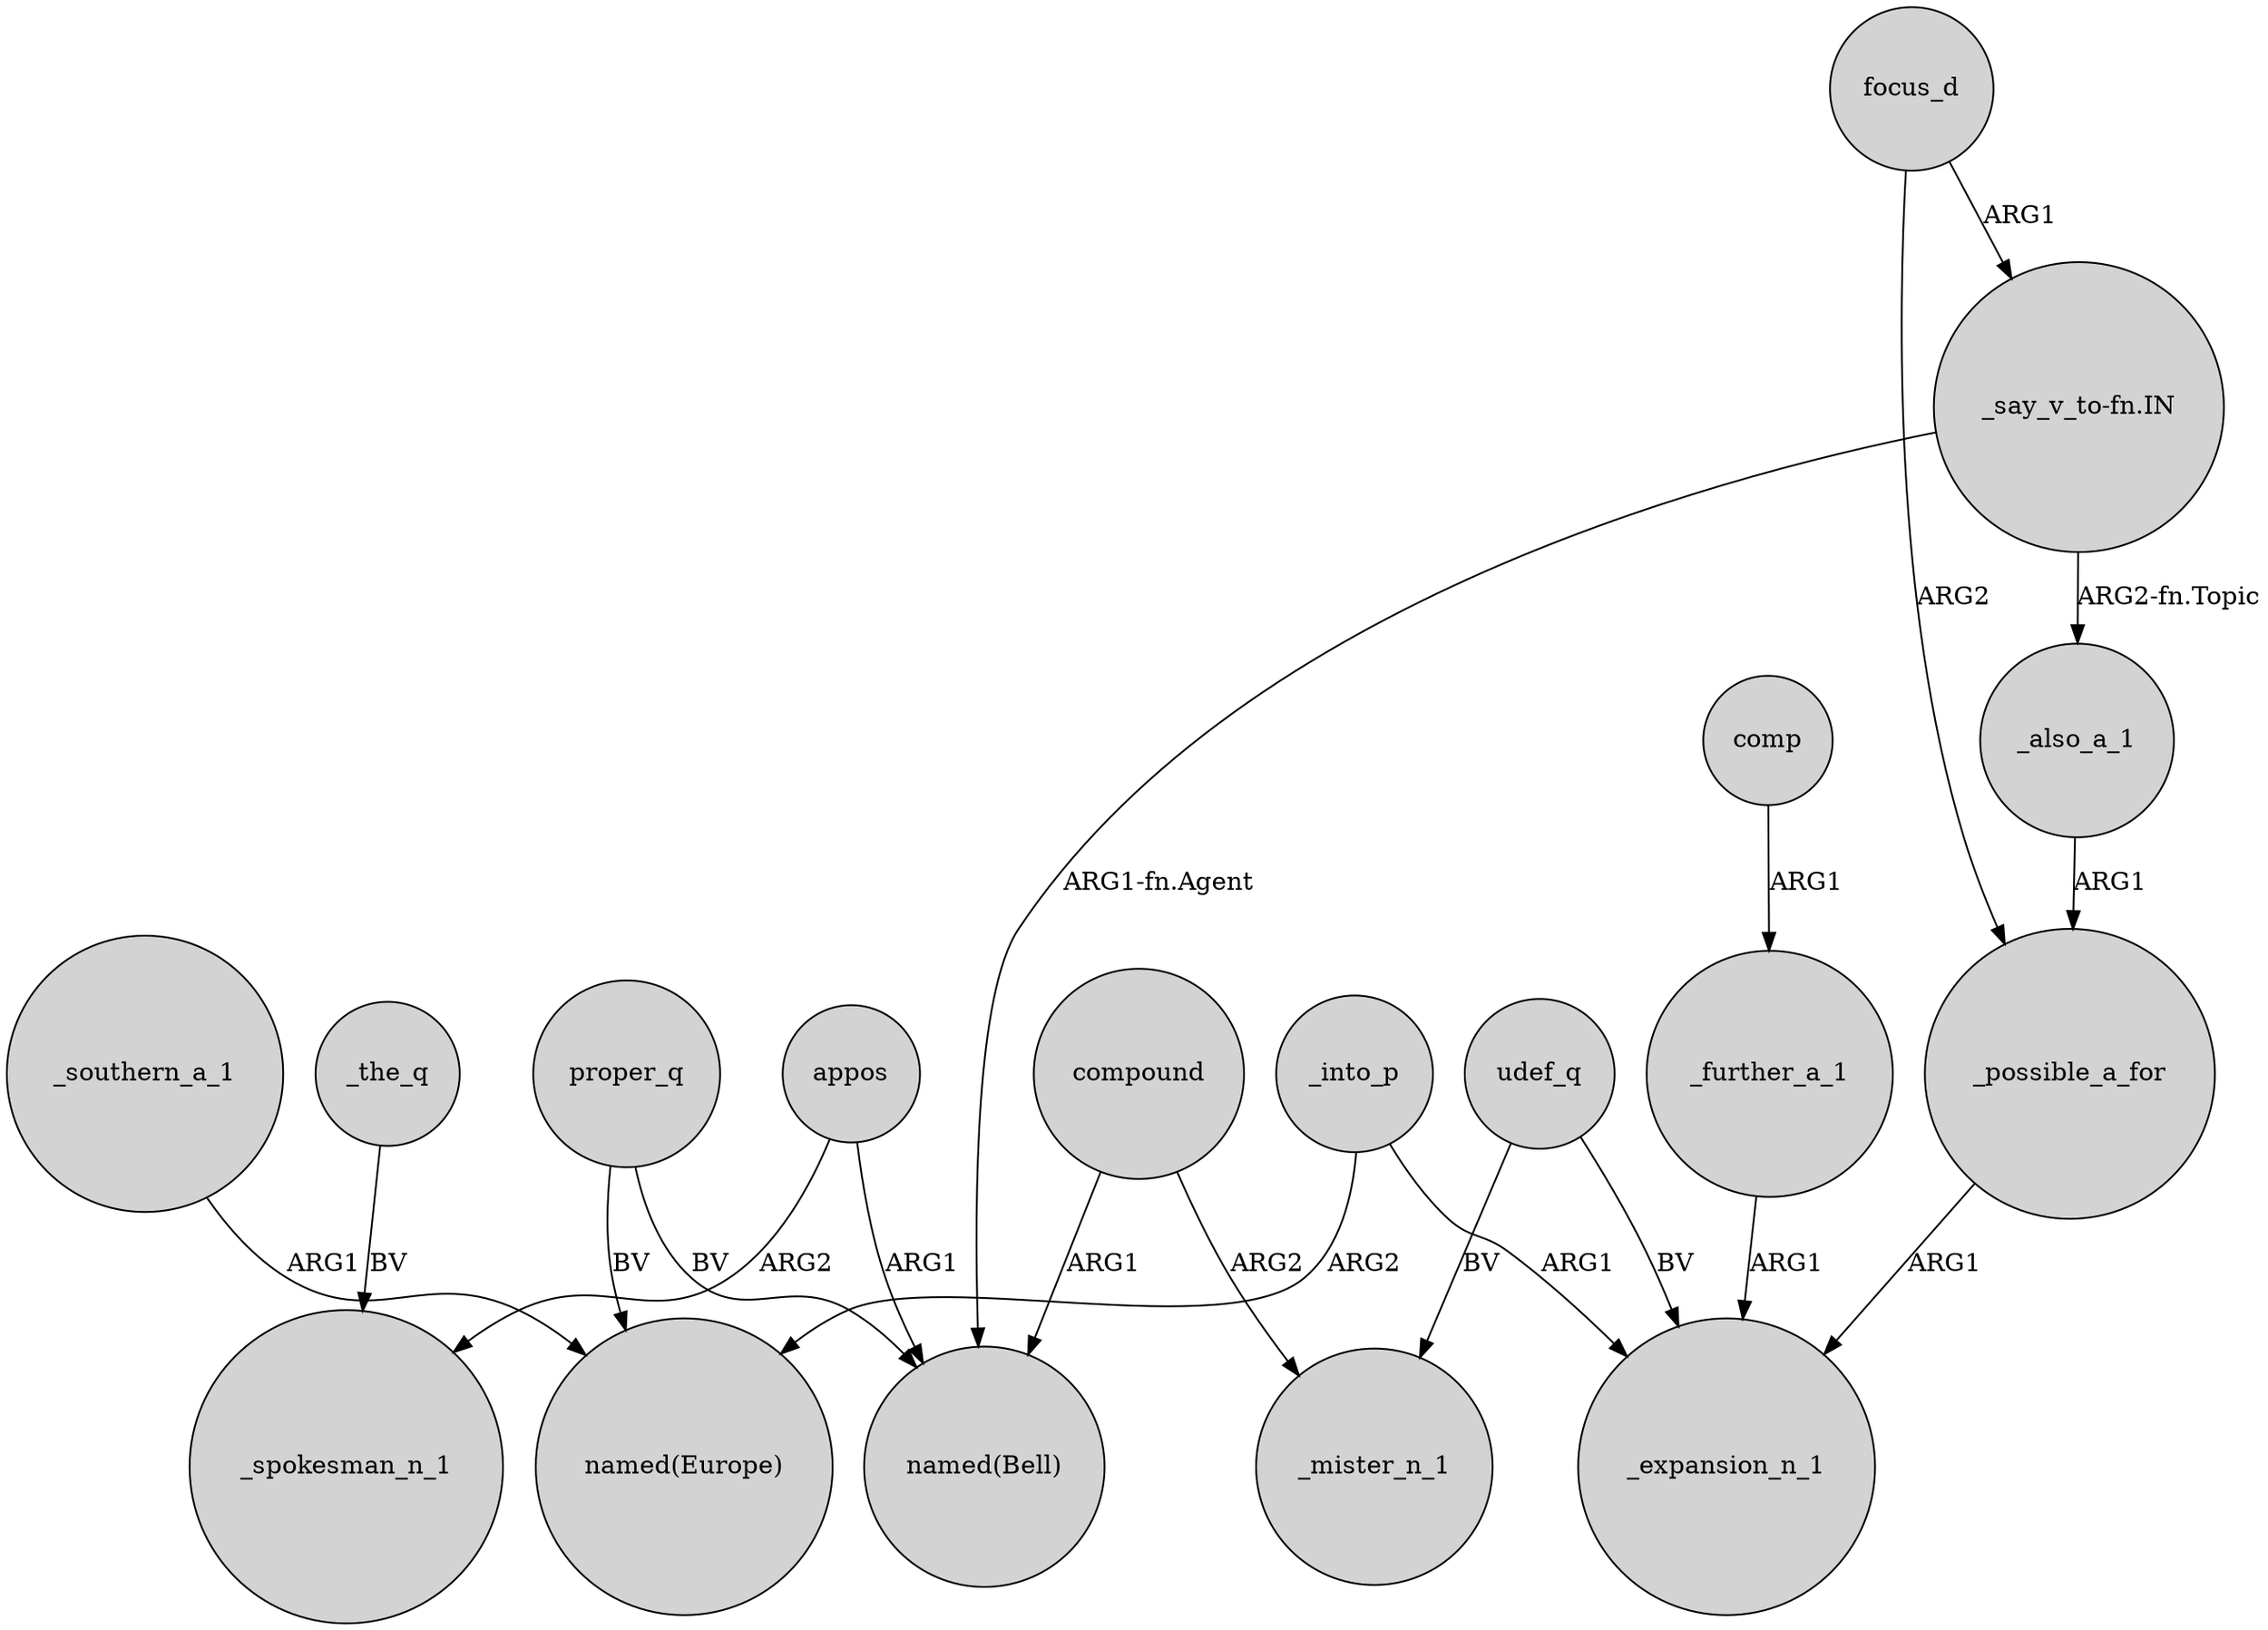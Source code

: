digraph {
	node [shape=circle style=filled]
	_southern_a_1 -> "named(Europe)" [label=ARG1]
	appos -> _spokesman_n_1 [label=ARG2]
	_possible_a_for -> _expansion_n_1 [label=ARG1]
	compound -> "named(Bell)" [label=ARG1]
	"_say_v_to-fn.IN" -> _also_a_1 [label="ARG2-fn.Topic"]
	compound -> _mister_n_1 [label=ARG2]
	udef_q -> _mister_n_1 [label=BV]
	_also_a_1 -> _possible_a_for [label=ARG1]
	_into_p -> "named(Europe)" [label=ARG2]
	comp -> _further_a_1 [label=ARG1]
	_into_p -> _expansion_n_1 [label=ARG1]
	proper_q -> "named(Europe)" [label=BV]
	appos -> "named(Bell)" [label=ARG1]
	udef_q -> _expansion_n_1 [label=BV]
	"_say_v_to-fn.IN" -> "named(Bell)" [label="ARG1-fn.Agent"]
	proper_q -> "named(Bell)" [label=BV]
	_the_q -> _spokesman_n_1 [label=BV]
	focus_d -> _possible_a_for [label=ARG2]
	focus_d -> "_say_v_to-fn.IN" [label=ARG1]
	_further_a_1 -> _expansion_n_1 [label=ARG1]
}
